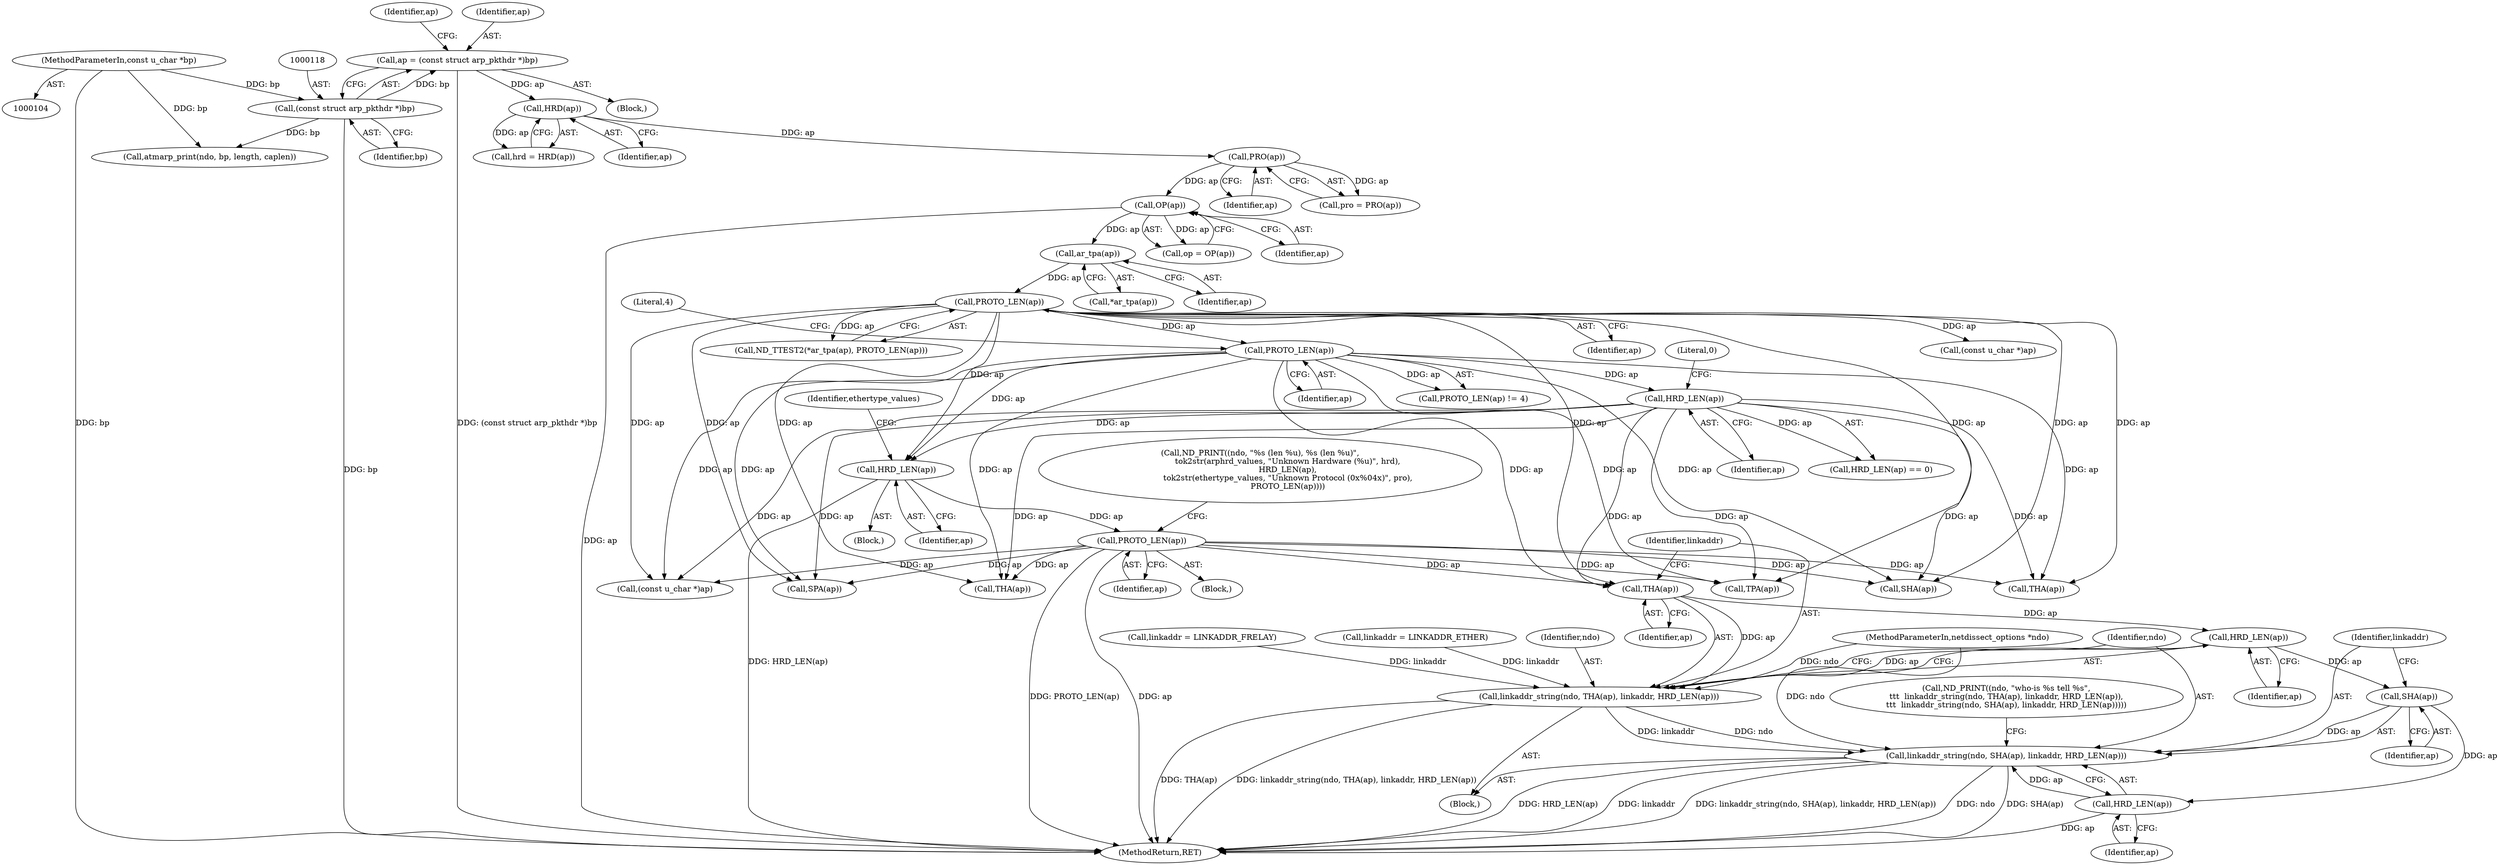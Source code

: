 digraph "0_tcpdump_13ab8d18617d616c7d343530f8a842e7143fb5cc@pointer" {
"1000326" [label="(Call,HRD_LEN(ap))"];
"1000323" [label="(Call,THA(ap))"];
"1000227" [label="(Call,PROTO_LEN(ap))"];
"1000220" [label="(Call,HRD_LEN(ap))"];
"1000202" [label="(Call,HRD_LEN(ap))"];
"1000197" [label="(Call,PROTO_LEN(ap))"];
"1000161" [label="(Call,PROTO_LEN(ap))"];
"1000159" [label="(Call,ar_tpa(ap))"];
"1000133" [label="(Call,OP(ap))"];
"1000129" [label="(Call,PRO(ap))"];
"1000125" [label="(Call,HRD(ap))"];
"1000115" [label="(Call,ap = (const struct arp_pkthdr *)bp)"];
"1000117" [label="(Call,(const struct arp_pkthdr *)bp)"];
"1000106" [label="(MethodParameterIn,const u_char *bp)"];
"1000321" [label="(Call,linkaddr_string(ndo, THA(ap), linkaddr, HRD_LEN(ap)))"];
"1000328" [label="(Call,linkaddr_string(ndo, SHA(ap), linkaddr, HRD_LEN(ap)))"];
"1000330" [label="(Call,SHA(ap))"];
"1000333" [label="(Call,HRD_LEN(ap))"];
"1000204" [label="(Literal,0)"];
"1000227" [label="(Call,PROTO_LEN(ap))"];
"1000161" [label="(Call,PROTO_LEN(ap))"];
"1000197" [label="(Call,PROTO_LEN(ap))"];
"1000125" [label="(Call,HRD(ap))"];
"1000159" [label="(Call,ar_tpa(ap))"];
"1000160" [label="(Identifier,ap)"];
"1000398" [label="(Call,(const u_char *)ap)"];
"1000105" [label="(MethodParameterIn,netdissect_options *ndo)"];
"1000203" [label="(Identifier,ap)"];
"1000202" [label="(Call,HRD_LEN(ap))"];
"1000201" [label="(Call,HRD_LEN(ap) == 0)"];
"1000328" [label="(Call,linkaddr_string(ndo, SHA(ap), linkaddr, HRD_LEN(ap)))"];
"1000315" [label="(Call,ND_PRINT((ndo, \"who-is %s tell %s\",\n\t\t\t  linkaddr_string(ndo, THA(ap), linkaddr, HRD_LEN(ap)),\n\t\t\t  linkaddr_string(ndo, SHA(ap), linkaddr, HRD_LEN(ap)))))"];
"1000219" [label="(Block,)"];
"1000198" [label="(Identifier,ap)"];
"1000157" [label="(Call,ND_TTEST2(*ar_tpa(ap), PROTO_LEN(ap)))"];
"1000323" [label="(Call,THA(ap))"];
"1000123" [label="(Call,hrd = HRD(ap))"];
"1000122" [label="(Identifier,ap)"];
"1000146" [label="(Call,linkaddr = LINKADDR_FRELAY)"];
"1000304" [label="(Call,SPA(ap))"];
"1000127" [label="(Call,pro = PRO(ap))"];
"1000228" [label="(Identifier,ap)"];
"1000220" [label="(Call,HRD_LEN(ap))"];
"1000224" [label="(Identifier,ethertype_values)"];
"1000334" [label="(Identifier,ap)"];
"1000158" [label="(Call,*ar_tpa(ap))"];
"1000209" [label="(Call,ND_PRINT((ndo, \"%s (len %u), %s (len %u)\",\n                      tok2str(arphrd_values, \"Unknown Hardware (%u)\", hrd),\n                      HRD_LEN(ap),\n                      tok2str(ethertype_values, \"Unknown Protocol (0x%04x)\", pro),\n                      PROTO_LEN(ap))))"];
"1000106" [label="(MethodParameterIn,const u_char *bp)"];
"1000222" [label="(Block,)"];
"1000221" [label="(Identifier,ap)"];
"1000330" [label="(Call,SHA(ap))"];
"1000129" [label="(Call,PRO(ap))"];
"1000151" [label="(Call,linkaddr = LINKADDR_ETHER)"];
"1000345" [label="(Call,THA(ap))"];
"1000333" [label="(Call,HRD_LEN(ap))"];
"1000109" [label="(Block,)"];
"1000126" [label="(Identifier,ap)"];
"1000119" [label="(Identifier,bp)"];
"1000199" [label="(Literal,4)"];
"1000263" [label="(Call,TPA(ap))"];
"1000162" [label="(Identifier,ap)"];
"1000386" [label="(Call,SHA(ap))"];
"1000324" [label="(Identifier,ap)"];
"1000117" [label="(Call,(const struct arp_pkthdr *)bp)"];
"1000325" [label="(Identifier,linkaddr)"];
"1000130" [label="(Identifier,ap)"];
"1000134" [label="(Identifier,ap)"];
"1000320" [label="(Block,)"];
"1000115" [label="(Call,ap = (const struct arp_pkthdr *)bp)"];
"1000332" [label="(Identifier,linkaddr)"];
"1000321" [label="(Call,linkaddr_string(ndo, THA(ap), linkaddr, HRD_LEN(ap)))"];
"1000116" [label="(Identifier,ap)"];
"1000329" [label="(Identifier,ndo)"];
"1000331" [label="(Identifier,ap)"];
"1000171" [label="(Call,(const u_char *)ap)"];
"1000133" [label="(Call,OP(ap))"];
"1000139" [label="(Call,atmarp_print(ndo, bp, length, caplen))"];
"1000322" [label="(Identifier,ndo)"];
"1000418" [label="(MethodReturn,RET)"];
"1000327" [label="(Identifier,ap)"];
"1000364" [label="(Call,THA(ap))"];
"1000131" [label="(Call,op = OP(ap))"];
"1000326" [label="(Call,HRD_LEN(ap))"];
"1000196" [label="(Call,PROTO_LEN(ap) != 4)"];
"1000326" -> "1000321"  [label="AST: "];
"1000326" -> "1000327"  [label="CFG: "];
"1000327" -> "1000326"  [label="AST: "];
"1000321" -> "1000326"  [label="CFG: "];
"1000326" -> "1000321"  [label="DDG: ap"];
"1000323" -> "1000326"  [label="DDG: ap"];
"1000326" -> "1000330"  [label="DDG: ap"];
"1000323" -> "1000321"  [label="AST: "];
"1000323" -> "1000324"  [label="CFG: "];
"1000324" -> "1000323"  [label="AST: "];
"1000325" -> "1000323"  [label="CFG: "];
"1000323" -> "1000321"  [label="DDG: ap"];
"1000227" -> "1000323"  [label="DDG: ap"];
"1000202" -> "1000323"  [label="DDG: ap"];
"1000161" -> "1000323"  [label="DDG: ap"];
"1000197" -> "1000323"  [label="DDG: ap"];
"1000227" -> "1000222"  [label="AST: "];
"1000227" -> "1000228"  [label="CFG: "];
"1000228" -> "1000227"  [label="AST: "];
"1000209" -> "1000227"  [label="CFG: "];
"1000227" -> "1000418"  [label="DDG: PROTO_LEN(ap)"];
"1000227" -> "1000418"  [label="DDG: ap"];
"1000220" -> "1000227"  [label="DDG: ap"];
"1000227" -> "1000263"  [label="DDG: ap"];
"1000227" -> "1000304"  [label="DDG: ap"];
"1000227" -> "1000345"  [label="DDG: ap"];
"1000227" -> "1000364"  [label="DDG: ap"];
"1000227" -> "1000386"  [label="DDG: ap"];
"1000227" -> "1000398"  [label="DDG: ap"];
"1000220" -> "1000219"  [label="AST: "];
"1000220" -> "1000221"  [label="CFG: "];
"1000221" -> "1000220"  [label="AST: "];
"1000224" -> "1000220"  [label="CFG: "];
"1000220" -> "1000418"  [label="DDG: HRD_LEN(ap)"];
"1000202" -> "1000220"  [label="DDG: ap"];
"1000161" -> "1000220"  [label="DDG: ap"];
"1000197" -> "1000220"  [label="DDG: ap"];
"1000202" -> "1000201"  [label="AST: "];
"1000202" -> "1000203"  [label="CFG: "];
"1000203" -> "1000202"  [label="AST: "];
"1000204" -> "1000202"  [label="CFG: "];
"1000202" -> "1000201"  [label="DDG: ap"];
"1000197" -> "1000202"  [label="DDG: ap"];
"1000202" -> "1000263"  [label="DDG: ap"];
"1000202" -> "1000304"  [label="DDG: ap"];
"1000202" -> "1000345"  [label="DDG: ap"];
"1000202" -> "1000364"  [label="DDG: ap"];
"1000202" -> "1000386"  [label="DDG: ap"];
"1000202" -> "1000398"  [label="DDG: ap"];
"1000197" -> "1000196"  [label="AST: "];
"1000197" -> "1000198"  [label="CFG: "];
"1000198" -> "1000197"  [label="AST: "];
"1000199" -> "1000197"  [label="CFG: "];
"1000197" -> "1000196"  [label="DDG: ap"];
"1000161" -> "1000197"  [label="DDG: ap"];
"1000197" -> "1000263"  [label="DDG: ap"];
"1000197" -> "1000304"  [label="DDG: ap"];
"1000197" -> "1000345"  [label="DDG: ap"];
"1000197" -> "1000364"  [label="DDG: ap"];
"1000197" -> "1000386"  [label="DDG: ap"];
"1000197" -> "1000398"  [label="DDG: ap"];
"1000161" -> "1000157"  [label="AST: "];
"1000161" -> "1000162"  [label="CFG: "];
"1000162" -> "1000161"  [label="AST: "];
"1000157" -> "1000161"  [label="CFG: "];
"1000161" -> "1000157"  [label="DDG: ap"];
"1000159" -> "1000161"  [label="DDG: ap"];
"1000161" -> "1000171"  [label="DDG: ap"];
"1000161" -> "1000263"  [label="DDG: ap"];
"1000161" -> "1000304"  [label="DDG: ap"];
"1000161" -> "1000345"  [label="DDG: ap"];
"1000161" -> "1000364"  [label="DDG: ap"];
"1000161" -> "1000386"  [label="DDG: ap"];
"1000161" -> "1000398"  [label="DDG: ap"];
"1000159" -> "1000158"  [label="AST: "];
"1000159" -> "1000160"  [label="CFG: "];
"1000160" -> "1000159"  [label="AST: "];
"1000158" -> "1000159"  [label="CFG: "];
"1000133" -> "1000159"  [label="DDG: ap"];
"1000133" -> "1000131"  [label="AST: "];
"1000133" -> "1000134"  [label="CFG: "];
"1000134" -> "1000133"  [label="AST: "];
"1000131" -> "1000133"  [label="CFG: "];
"1000133" -> "1000418"  [label="DDG: ap"];
"1000133" -> "1000131"  [label="DDG: ap"];
"1000129" -> "1000133"  [label="DDG: ap"];
"1000129" -> "1000127"  [label="AST: "];
"1000129" -> "1000130"  [label="CFG: "];
"1000130" -> "1000129"  [label="AST: "];
"1000127" -> "1000129"  [label="CFG: "];
"1000129" -> "1000127"  [label="DDG: ap"];
"1000125" -> "1000129"  [label="DDG: ap"];
"1000125" -> "1000123"  [label="AST: "];
"1000125" -> "1000126"  [label="CFG: "];
"1000126" -> "1000125"  [label="AST: "];
"1000123" -> "1000125"  [label="CFG: "];
"1000125" -> "1000123"  [label="DDG: ap"];
"1000115" -> "1000125"  [label="DDG: ap"];
"1000115" -> "1000109"  [label="AST: "];
"1000115" -> "1000117"  [label="CFG: "];
"1000116" -> "1000115"  [label="AST: "];
"1000117" -> "1000115"  [label="AST: "];
"1000122" -> "1000115"  [label="CFG: "];
"1000115" -> "1000418"  [label="DDG: (const struct arp_pkthdr *)bp"];
"1000117" -> "1000115"  [label="DDG: bp"];
"1000117" -> "1000119"  [label="CFG: "];
"1000118" -> "1000117"  [label="AST: "];
"1000119" -> "1000117"  [label="AST: "];
"1000117" -> "1000418"  [label="DDG: bp"];
"1000106" -> "1000117"  [label="DDG: bp"];
"1000117" -> "1000139"  [label="DDG: bp"];
"1000106" -> "1000104"  [label="AST: "];
"1000106" -> "1000418"  [label="DDG: bp"];
"1000106" -> "1000139"  [label="DDG: bp"];
"1000321" -> "1000320"  [label="AST: "];
"1000322" -> "1000321"  [label="AST: "];
"1000325" -> "1000321"  [label="AST: "];
"1000329" -> "1000321"  [label="CFG: "];
"1000321" -> "1000418"  [label="DDG: THA(ap)"];
"1000321" -> "1000418"  [label="DDG: linkaddr_string(ndo, THA(ap), linkaddr, HRD_LEN(ap))"];
"1000105" -> "1000321"  [label="DDG: ndo"];
"1000151" -> "1000321"  [label="DDG: linkaddr"];
"1000146" -> "1000321"  [label="DDG: linkaddr"];
"1000321" -> "1000328"  [label="DDG: ndo"];
"1000321" -> "1000328"  [label="DDG: linkaddr"];
"1000328" -> "1000320"  [label="AST: "];
"1000328" -> "1000333"  [label="CFG: "];
"1000329" -> "1000328"  [label="AST: "];
"1000330" -> "1000328"  [label="AST: "];
"1000332" -> "1000328"  [label="AST: "];
"1000333" -> "1000328"  [label="AST: "];
"1000315" -> "1000328"  [label="CFG: "];
"1000328" -> "1000418"  [label="DDG: HRD_LEN(ap)"];
"1000328" -> "1000418"  [label="DDG: linkaddr"];
"1000328" -> "1000418"  [label="DDG: linkaddr_string(ndo, SHA(ap), linkaddr, HRD_LEN(ap))"];
"1000328" -> "1000418"  [label="DDG: ndo"];
"1000328" -> "1000418"  [label="DDG: SHA(ap)"];
"1000105" -> "1000328"  [label="DDG: ndo"];
"1000330" -> "1000328"  [label="DDG: ap"];
"1000333" -> "1000328"  [label="DDG: ap"];
"1000330" -> "1000331"  [label="CFG: "];
"1000331" -> "1000330"  [label="AST: "];
"1000332" -> "1000330"  [label="CFG: "];
"1000330" -> "1000333"  [label="DDG: ap"];
"1000333" -> "1000334"  [label="CFG: "];
"1000334" -> "1000333"  [label="AST: "];
"1000333" -> "1000418"  [label="DDG: ap"];
}
